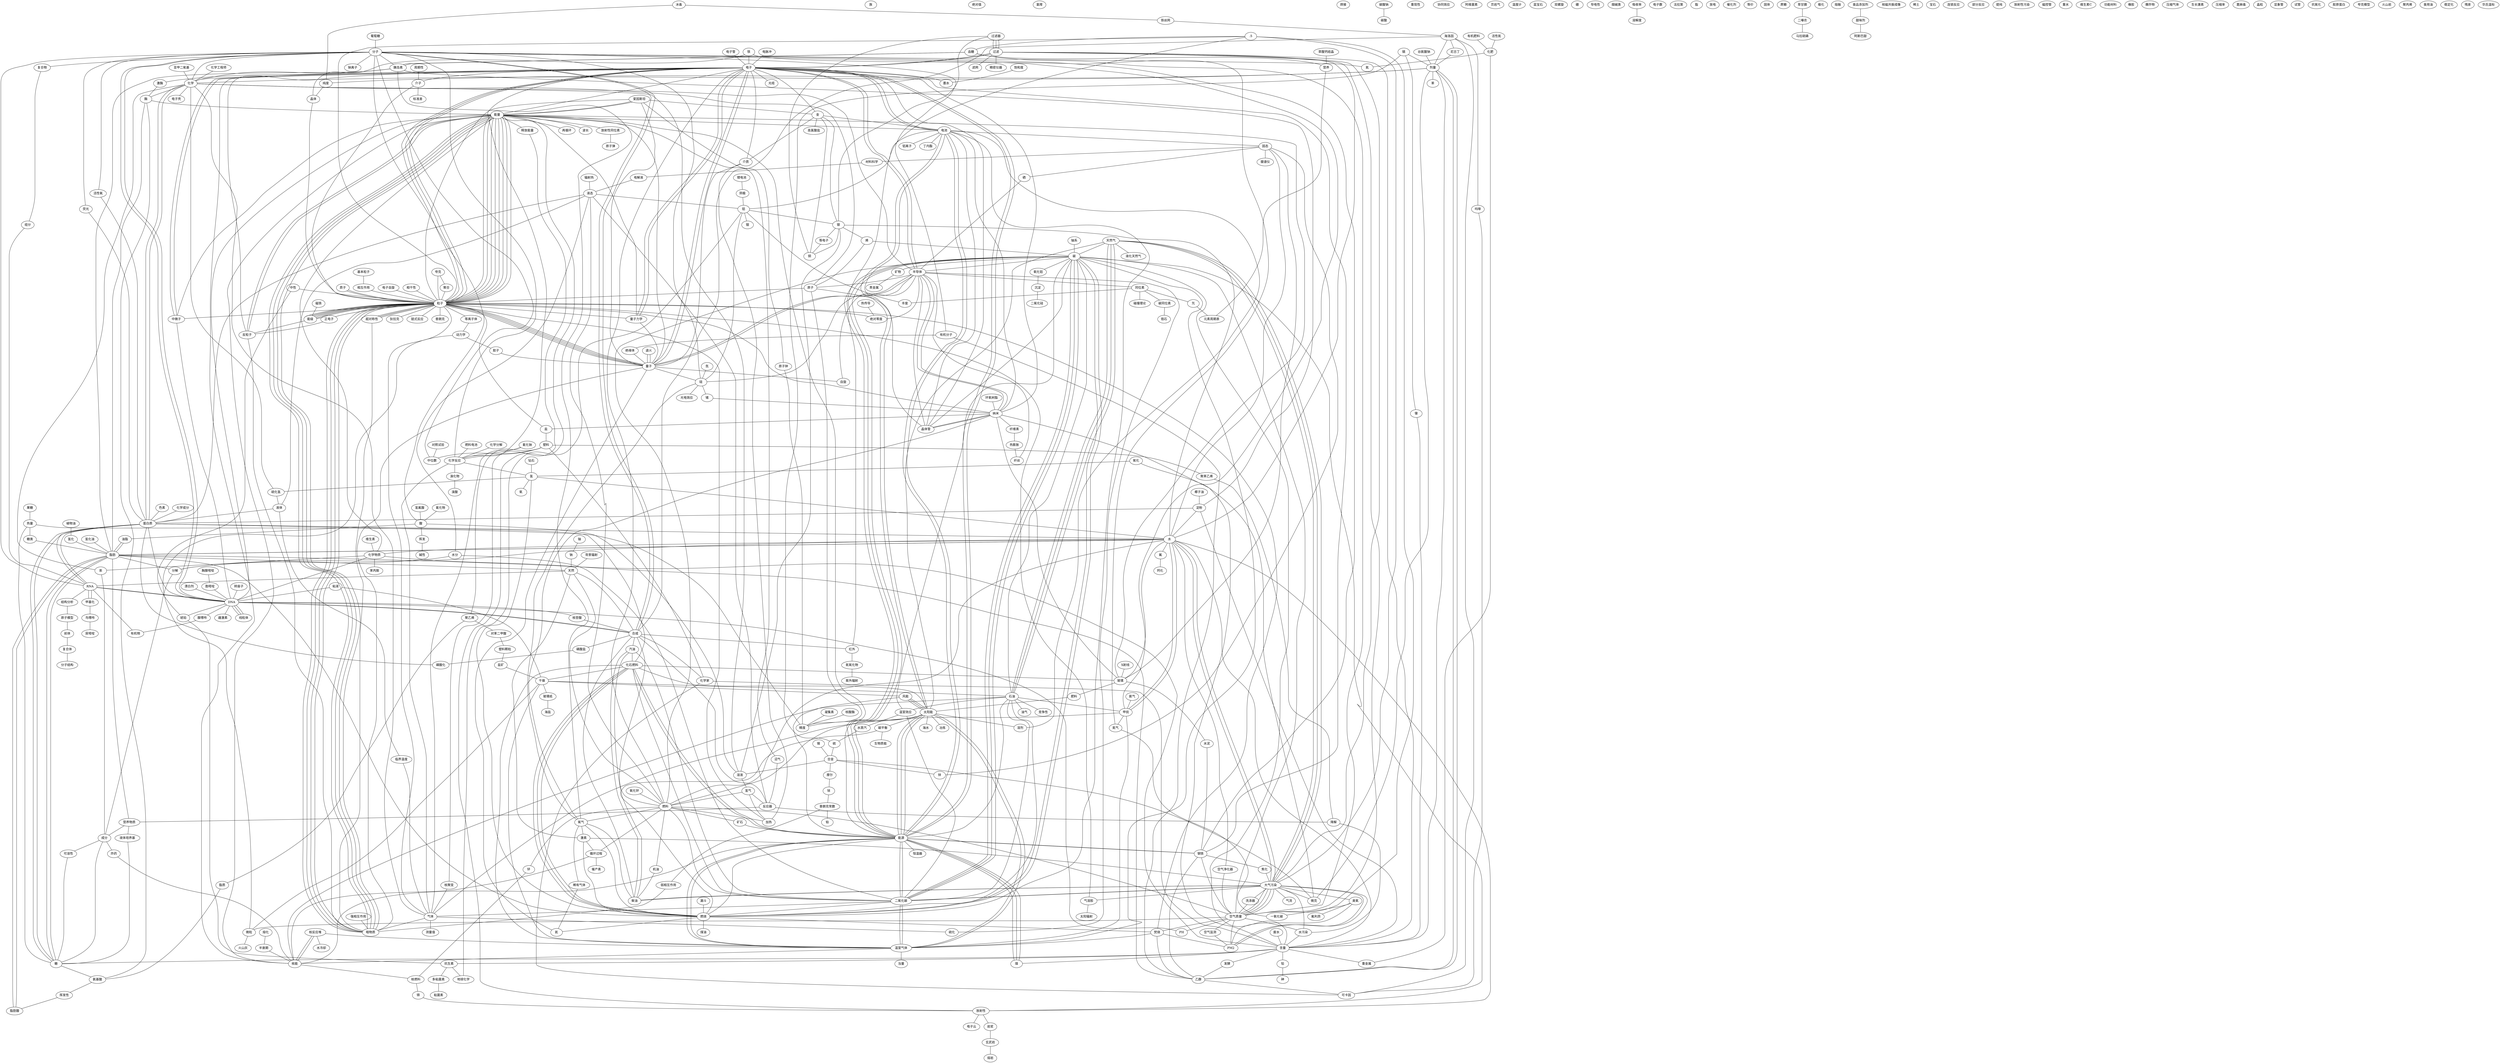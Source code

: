 graph {
过滤器 -- 过滤;
电子 -- 光缆;
同位素 -- 碳同位素 -- 锆石;
分子 -- 化学反应 -- 电子 -- 化学 -- 电子壳;
铅;
电池;
过滤器;
族;
能量;
光缆;
石油;
柴油;
干燥 -- 温室气体;
激素 -- 天然;
电子;
DNA;
有机分子 -- 乙醇;
电池;
DNA;
分子;
柴油;
量子 -- 硅 -- 半导体 -- 自旋;
电脉冲 -- 电子;
纳米;
DNA;
分子 -- 化学 -- 酶 -- 脂肪 -- 分解 -- 成分 -- 糖 -- 氨基酸 -- 挥发性 -- 脂肪酸;
聚合;
PH;
背景辐射;
能量 -- 再循环;
大气污染;
电池;
绝对值;
氯喹;
焊接;
柴油;
铝;
电子;
爱因斯坦 -- 粒子 -- 量子;
电池;
纳米 -- 电池;
血糖 -- 胰岛素 -- 淀粉 -- 含量 -- 糖;
碳酸钠 -- 碳酸;
过滤;
能量 -- 化学物质 -- DNA -- 雌激素;
电池;
氧化 -- 微克 -- 合金 -- 摩尔 -- 铱 -- 普朗克常数 -- 铂;
DNA;
DNA;
塑料 -- 聚苯乙烯 -- 降解 -- 水污染;
铀系 -- 碳;
DNA;
剂量 -- 苯;
大气污染 -- 柴油;
蛋白质;
中微子 -- 电子 -- 量子;
化学 -- 蛋白质;
过滤;
X射线;
RNA;
中性 -- 琥珀 -- 抗生素;
重现性;
粘液 -- 干燥 -- 微粒 -- 动力学;
协同效应;
阿维菌素;
X射线 -- 玻璃 -- 固态;
分子 -- 氮;
过滤;
核反应堆 -- 核能;
硫化氢 -- 化学;
过滤;
电子;
分子 -- 中位数;
汽油 -- 柴油;
电子;
塑料;
冰毒 -- 铁丝网 -- 海洛因;
分子 -- 合成 -- DNA;
页岩气;
甲基化;
电子 -- 电池;
氧气;
过滤;
熔化 -- 半衰期 -- 核能;
剂量 -- 乙醇;
电池;
DNA;
塑料 -- 中位数;
过滤;
能源;
氧气 -- 硅 -- 铝 -- 银 -- 烯 -- 原子 -- 晶体管 -- 碳 -- 氧化铝 -- 沉淀 -- 二氧化硅;
辐射热 -- 液态 -- 液体;
石油;
PH;
液体 -- 蛋白质;
能量 -- DNA -- 线粒体;
烯 -- 碳 -- 半导体 -- 化学 -- 原子;
介质 -- 电子;
核反应堆 -- 水冷却;
温度计;
分子;
量子;
爱因斯坦 -- 能量 -- 量子 -- 暗物质;
氙 -- 硅 -- 光电效应;
空气质量 -- PH;
蓝宝石;
二氧化碳;
分子;
海洛因 -- 尼古丁 -- 剂量 -- 乙醇 -- 可卡因;
铁 -- 晶体;
纳米 -- 半导体;
果糖 -- 热量 -- 糖;
粒子 -- 能量 -- 反粒子 -- 暗物质;
能量 -- 粒子 -- 气体 -- 暗物质;
双螺旋;
半导体;
PH;
能源 -- 电池;
能源;
电池;
胸腺嘧啶 -- 胞嘧啶 -- DNA -- 腺嘌呤 -- 有机物 -- RNA -- 甲基化 -- 鸟嘌呤 -- 尿嘧啶;
硼;
分子;
中性;
晶体管;
导电性;
烟碱类;
纳米;
吸收率 -- 溶解度;
中位数;
维生素 -- 化学物质 -- 苯丙胺;
饱和度 -- 墨水;
纳米;
饱和度;
电子数;
能量 -- 核能;
光缆;
质子 -- 粒子 -- 能级;
电子;
X射线;
DNA;
过滤器;
法拉第;
粒子;
粒子;
脂;
质子 -- 粒子 -- 能级;
铀;
过滤 -- 精密仪器;
二氧化碳;
DNA -- 蛋白质;
水;
粒子 -- 正电子 -- 反粒子 -- 电子 -- 能量 -- 放射性 -- 电子云;
电子;
线粒体;
精度;
液态 -- 蛋白质;
纳米 -- 晶体管;
爱因斯坦 -- 金;
二氧化碳;
激素 -- 燃烧 -- 脂肪;
蛋白质;
溶液 -- 银;
蛋白质;
臭氧 -- 氟利昂;
水;
环氧树脂 -- 纳米 -- 纤维素 -- 热膨胀 -- 纤丝 -- 半导体;
海洛因 -- 吗啡;
维生素;
海洛因 -- 合成 -- 化学家 -- 可卡因;
氧气;
石油 -- 油气;
吗啡 -- 可卡因;
电子自旋 -- 粒子 -- 电子 -- 量子;
半导体;
放电;
大气污染 -- PM2.5 -- 空气质量;
过滤;
汽油;
二氧化碳;
氢 -- 燃烧 -- 氦;
硅;
分子结构;
含量 -- 发酵 -- 乙醇;
活性氮 -- 化肥 -- 氮;
大气污染 -- 微克;
夸克;
分子 -- DNA;
晶体管 -- 电子;
天然;
原子 -- 粒子 -- 量子 -- 氦;
合成;
干燥;
过滤;
水;
液体;
天然气 -- 大气污染 -- 二氧化碳 -- 温室气体 -- 当量;
水;
晶体管 -- 电池;
铁 -- 氮气;
太阳能;
蛋白质;
盐;
成分;
电子;
放射性;
爱因斯坦;
植物油 -- 氢化 -- 脂肪;
营养 -- 元素周期表;
电子;
精度;
电子;
电子;
温室气体;
催化剂;
电池;
电子管 -- 电子 -- 能源;
天然气 -- 石油 -- 核能;
过滤 -- 电子;
纳米 -- 玻璃 -- 能量 -- 粒子;
能级 -- 粒子 -- 暗物质;
固态;
电子;
水分 -- 分解 -- 水 -- 化学物质;
半导体;
等价;
聚合;
激素;
钻石;
DNA;
废水 -- 含量 -- 抗生素 -- 地球化学;
分子;
固体;
能量 -- 电池;
电池;
PH;
水污染 -- 含量 -- 水 -- 氟 -- 钙化;
燃料 -- 碳 -- 矿物;
纳米 -- 半导体;
相干性 -- 粒子 -- 量子;
乙醇;
DNA;
空气质量 -- 水污染 -- 大气污染;
氧气;
分子;
镉 -- 镍 -- 含量 -- 铅 -- 砷;
大气污染;
碳;
中微子 -- 能量 -- 粒子 -- 普朗克;
爱因斯坦 -- 量子;
大气污染;
蔗糖;
钢铁;
碳平衡 -- 燃烧 -- 化石燃料 -- 能源;
激素;
盐;
分子 -- 钢铁 -- 乙醇;
金 -- 电池;
天然气 -- 大气污染 -- 二氧化碳 -- 燃烧;
量子;
分子 -- 有机分子 -- 绝缘体 -- 量子;
热传导 -- 绝对零度 -- 半导体 -- 原子;
大气污染 -- 空气质量;
金;
椰子油 -- 淀粉 -- 水 -- 脂肪 -- 糖;
电子;
锡 -- 合金 -- 溶液 -- 氢气 -- 燃料 -- 液态 -- 铝 -- 铟;
电池;
分解;
草甘膦 -- 二嗪农 -- 马拉硫磷;
二氧化碳 -- 化石燃料;
过滤;
DNA;
二氧化碳 -- 石油 -- 碳 -- 能源;
粒子;
金;
核反应堆;
固态;
纳米 -- 盐 -- 粒子 -- 加热;
粘液 -- DNA;
淀粉 -- 蛋白质;
竞争性;
分解;
精度;
磁铁 -- 能级 -- 粒子 -- 绝对零度;
爱因斯坦 -- 原子钟 -- 精度 -- 原子;
精度;
前体;
极化;
能量;
水泥;
太阳能 -- 精度;
DNA -- 线粒体;
能量 -- 能源 -- 恒温器;
水泥;
岩浆 -- 玄武岩 -- 熔岩;
粒子 -- 超对称性 -- 暗物质;
核酸酶;
原子弹;
天然气 -- 石油 -- 甲烷 -- 气体;
放射性;
太阳能 -- 风能;
胰岛素 -- 化学;
强相互作用 -- 暗物质;
竞争性;
金 -- 高氯酸盐;
太阳能 -- 温室气体 -- 能源 -- 燃烧;
介质 -- 加热;
大气污染 -- 空气质量;
中性;
DNA;
电池;
玻璃;
电子;
抗生素;
化学;
有机分子;
熔融;
过滤器;
石油 -- 竞争性;
铁 -- 电子 -- 金 -- 银 -- 等电子 -- 铜;
DNA -- 合成 -- 反应器 -- 营养物质 -- 液体培养基 -- 糖 -- 蛋白质;
电子;
纳米;
温室气体;
食品添加剂 -- 甜味剂 -- 阿斯巴甜;
有机肥料 -- 化肥 -- 重金属;
含量 -- 脂肪 -- 营养物质 -- 成分 -- 可溶性 -- 糖 -- 蛋白质;
汞;
锂电池 -- 阴极 -- 铝 -- 电池 -- 铝离子;
色素 -- 蛋白质;
PH;
太阳能 -- 燃料;
激素 -- 循环过程 -- 催产素;
能量 -- 暗物质;
核磁共振成像;
周期性 -- 介子 -- 粒子 -- 暗物质;
能源;
空气质量 -- 空气监测 -- PM2.5 -- 大气污染;
过滤;
DNA;
水;
沉淀;
塑料 -- 化学家;
电池;
聚合;
能量;
化学家 -- 含量;
海水;
热量 -- 糖类 -- 脂肪 -- 糖;
石油;
核燃料 -- 锝 -- 放射性;
分子 -- 合成 -- 磷酸盐 -- 磷酸化 -- 蛋白质;
分子;
能量;
分子;
稀土;
粒子 -- 能级 -- 反粒子 -- 能量 -- 暗物质;
电子;
天然气 -- 石油 -- 能源;
分子 -- 活性氧 -- 蛋白质;
盐;
RNA -- DNA;
草酸钙结晶 -- 营养;
冰毒;
同位素 -- 碰撞理论;
碳;
合成 -- 汽油 -- 化石燃料 -- 玻璃 -- 肥料 -- 太阳能 -- 冶炼;
太阳能 -- 电池;
过滤;
能量 -- 沼气 -- 反应器 -- 降解;
蛋白质;
大气污染 -- 臭氧 -- 一氧化碳;
氧气 -- 柴油 -- 合成 -- 燃料 -- 加热 -- 氢气 -- 反应器 -- 液态 -- 水分 -- 二氧化碳;
宝石;
聚合;
过滤;
电池;
铀;
连锁反应;
太阳能;
催化剂;
PM2.5 -- 粒子 -- 气溶胶;
DNA;
电子;
DNA;
电子 -- 墨水;
二氧化碳 -- 温室气体 -- 碳 -- 温室效应 -- 水蒸汽 -- 硫;
光缆;
冰毒 -- 纯度 -- 晶体;
抗生素;
燃料电池 -- 化学反应 -- 氢 -- 氧;
抗生素;
过滤;
玻璃 -- 水泥 -- 钢铁;
过滤器;
化学家;
化学;
纳米;
化学 -- 蛋白质;
过滤;
稀土;
激素;
抗生素;
对照试验 -- 中位数;
漏斗 -- 燃烧 -- 电池;
精度;
天然气;
分子 -- DNA;
电池;
催化剂;
电子;
海洛因;
气溶胶;
能量;
纳米;
部分反应;
营养;
气体;
二氧化碳 -- 气体 -- 测量值;
DNA;
粒子 -- 电子 -- 量子力学 -- 量子;
氧化 -- 氢 -- 水;
电池;
海洛因 -- 可卡因;
原子;
提纯;
液态;
蛋白质;
暗物质;
过滤 -- 滤网;
能量 -- 放射性同位素 -- 原子弹;
天然气;
玻璃 -- 水;
电池;
二氧化碳 -- 汽油 -- 柴油;
摩尔;
激素;
摩尔;
能量 -- 波长;
谷氨酸钠 -- 剂量 -- 化学;
天然气 -- 太阳能 -- 能源 -- 核能;
二氧化碳 -- 能源;
电池;
过滤;
空气质量 -- 碳 -- 能源 -- 煤;
能量;
核聚变;
转座子 -- DNA;
DNA;
半导体;
DNA;
PH;
能级 -- 粒子 -- 能量;
分子;
燃料;
剂量 -- 微克;
胰岛素 -- 脂肪;
暗物质;
二氧化碳 -- 燃料 -- 机油 -- 柴油;
放射性污染;
抗生素 -- 多粘菌素 -- 粘菌素;
干燥 -- 石油 -- 温室效应;
能量;
二氧化碳;
中微子 -- DNA;
糖;
电子;
晶体管;
PH -- DNA;
分解;
焚烧 -- 乙醇;
胰岛素 -- 血糖;
血糖 -- 营养;
大气污染 -- 气溶胶 -- 太阳辐射;
过滤;
氢;
电子;
磁控管;
能量 -- 暗物质;
爱因斯坦 -- 能量;
能源 -- 钢铁;
空气质量 -- PM2.5;
汽油;
盐 -- 塑料 -- 聚乙烯 -- 对苯二甲酸 -- 塑料颗粒 -- 盐矿 -- 干燥 -- 玻璃纸 -- 海盐;
剂量;
太阳能 -- 风能;
抗生素;
热量 -- 化石燃料;
重水;
能源;
分子;
半导体;
温室气体 -- 能源;
氨气 -- 甲烷 -- 水 -- 放射性 -- 岩浆;
半导体;
维生素C;
功能材料;
聚乙烯 -- 脂质 -- 氨基酸 -- 酶;
普朗克常数 -- 弱相互作用 -- 暗物质 -- 粒子 -- 狄拉克;
过滤;
橡胶;
过滤;
水泥;
合成 -- 红外;
墨水;
晶体管;
对照试验;
燃料 -- 电子;
爆炸物;
压缩气体;
空气质量 -- 大气污染 -- 柴油;
生长激素;
电池;
DNA;
加热;
墨水;
矿物;
压缩率;
化学;
柴油;
电池;
能源 -- 煤;
火山灰;
夸克 -- 粒子 -- 等离子体 -- 动力学 -- 胶子 -- 量子;
化学成分 -- 蛋白质 -- 水 -- 脂肪 -- 天然;
水分;
蛋白质;
能量;
焚烧;
大气污染 -- 水;
纳米 -- 电子;
过滤器;
空气质量 -- 燃料;
纳米 -- 氧气 -- 燃烧 -- 煤油;
中性 -- 粒子 -- 中微子 -- 电子 -- 介子 -- 标准差;
精度;
石油;
铀 -- 钠 -- 天然 -- 燃料 -- 循环过程 -- 核能 -- 核燃料;
铀;
乙醇;
氢化油 -- 脂肪 -- 脂肪酸;
微粒 -- 火山灰;
PH;
天然;
碳;
红外;
电子;
海洛因 -- 剂量 -- 纯度;
量子;
电子 -- 电池;
糖;
太阳能 -- 电池 -- 能源 -- 钢铁;
草甘膦;
能源;
蓖麻毒;
大气污染 -- 空气质量;
合成;
电子;
盐;
石油 -- 燃烧 -- 焚烧 -- 温室气体 -- 化石燃料 -- 太阳能;
葡萄糖 -- 分子 -- 胰岛素 -- 激酶 -- 酶 -- 能量;
燃料 -- 矿石 -- 能源;
能源 -- 电子;
空气质量 -- 焚烧 -- PM2.5;
粒子 -- 纳米 -- 含量 -- 过滤 -- 水 -- 银 -- 过滤器 -- 铜;
晶粒;
电池;
墨水;
基本粒子 -- 相互作用 -- 粒子 -- 超对称性;
PH;
钻石 -- 氢 -- 硫化氢 -- 液体 -- 临界温度 -- 气体 -- 硫化 -- 半导体 -- 同位素 -- 氘 -- 元素周期表;
电子;
太阳能 -- 海水;
地球化学;
能量 -- 释放能量 -- 核聚变 -- 气体;
分子 -- RNA -- 蛋白质;
化学物质 -- 乙醇;
塑料 -- 化学反应 -- 溴化物 -- 溴酸;
显象管;
半导体 -- 量子;
氰化钠 -- 化学反应 -- 气体 -- 化学;
化学分解 -- 化学反应;
二氧化碳 -- 碳 -- 含量 -- 煤;
粒子;
氰化物 -- 酸 -- 挥发 -- 碱性;
电子;
汽油;
能源;
氰化钠 -- 气体;
能量 -- 粒子 -- 链式反应;
DNA;
太阳能;
试管;
蛋白质;
天然气 -- 大气污染 -- 洗涤器 -- 空气质量;
石油;
臭氧 -- PM2.5 -- 红外 -- 氮氧化物 -- 紫外辐射;
PH;
电池;
电池 -- 固态 -- 材料科学 -- 电解液 -- 液态;
分子 -- 复合物 -- 组分 -- RNA -- 结构分析 -- 原子模型 -- 前体 -- 复合体 -- 分子结构;
量子;
镉 -- 剂量 -- 含量 -- 重金属;
氢氟酸 -- 酸 -- 溶液 -- 化学;
焚烧 -- 粒子 -- 量子力学;
能量;
抗氧化;
电子;
过滤器 -- 过滤;
电子;
空气质量 -- 钢铁 -- 焦化 -- 大气污染;
纳米;
DNA;
太阳能;
分子 -- 酸 -- 油脂 -- 脂肪 -- 脂肪酸;
DNA;
能量;
能源;
风能 -- 能源;
天然气 -- 液化天然气;
胶原蛋白;
燃料 -- 水;
盐;
半导体;
分子 -- 硅 -- 锗 -- 纳米 -- 晶体管 -- 半导体;
电子;
过滤器 -- 过滤;
燃料 -- 氧气 -- 稀有气体 -- 氦;
太阳能 -- 温室气体;
分子 -- 甲烷;
漂白剂 -- DNA;
二氧化碳 -- 能源;
合成;
甲烷 -- 氮气 -- 一氧化碳;
剂量;
一氧化碳;
夸克 -- 聚合 -- 粒子;
化学工程师 -- 化学 -- 汞;
夸克模型;
电子;
DNA -- 琥珀;
晶体 -- 粒子;
DNA -- 核苷酸 -- 合成 -- 天然 -- RNA -- 蛋白质;
火山岩;
核反应堆 -- 核能;
核反应堆 -- 温室气体 -- 核能;
纳米;
水;
天然气 -- 碳 -- 能源 -- 煤;
过滤 -- 电子;
甲烷 -- 水 -- 固态;
电子;
油脂 -- 脂肪;
镉 -- 硫 -- 合金 -- 锌 -- 固态 -- 硒 -- 半导体;
碳 -- 放射性;
太阳能 -- 能源;
大气污染;
钢铁 -- 电子;
过滤;
金 -- 铜 -- 银;
太阳能 -- 能源;
大气污染 -- 气流;
氧化钚 -- 燃料 -- 钚 -- 核燃料;
电子;
核酸酶 -- 精度 -- 蛋白质;
电子;
荧光;
DNA -- 线粒体;
二氧化碳 -- 碳 -- 燃烧 -- 化石燃料;
聚丙烯;
太阳能 -- 溶剂 -- 电池 -- 丁内酯;
二氧化碳;
亚甲二氧基 -- 化学;
金 -- 介质 -- 量子 -- 自旋;
甲烷 -- 温室气体;
线粒体;
矿物 -- 贵金属;
温室气体;
煤;
退火 -- 量子;
胰岛素 -- 氧气 -- 激素 -- 大气污染 -- PM2.5 -- 血糖 -- 空气质量 -- 微粒;
大气污染 -- 过滤 -- 空气质量;
温室气体;
气体;
复合体;
过滤;
能量 -- 暗物质 -- 粒子 -- 电子 -- 核能;
电子 -- 半导体;
蛋白质;
聚合;
量子;
DNA;
气体;
试管;
剂量;
RNA -- DNA;
大气污染;
食用油;
稳定化;
分子 -- 钠离子;
能源 -- 化石燃料 -- 干燥 -- 风能 -- 太阳能 -- 碳平衡 -- 生物质能;
电子;
PH;
过滤;
二氧化碳 -- 碳 -- 燃烧 -- 化石燃料;
分子 -- 荧光 -- 蛋白质;
凝集素 -- 精度;
电子;
大气污染 -- 水 -- 空气净化器 -- 空气质量;
残差;
电子;
化学物质 -- 汞 -- 成分 -- 炸药 -- 核能;
过滤;
能量 -- 量子力学 -- 电子 -- 半导体 -- 量子;
乙醇;
二氧化碳 -- 温室效应;
同位素 -- 丰度 -- 铝 -- 地球化学;
固态 -- 摄谱仪;
营养;
固态;
大气污染;
退火 -- 量子;
过滤;
稳定化;
甲基化 -- RNA;
碳酸;
温室气体;
营养;
分解;
化学;
原子;
电子;
原子弹;
PH;
能量 -- 粒子 -- 量子;
焚烧;
纳米;
电子;
华氏温标;
能量 -- 粒子 -- 超对称性;
背景辐射 -- 天然;
分子;
}